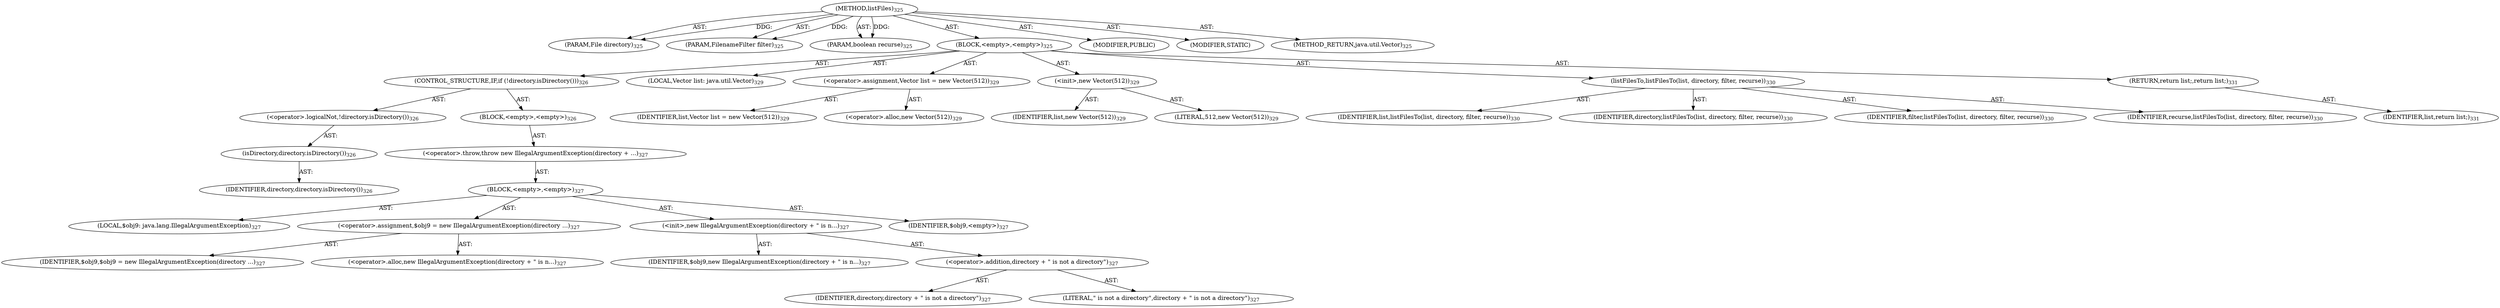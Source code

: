 digraph "listFiles" {  
"111669149718" [label = <(METHOD,listFiles)<SUB>325</SUB>> ]
"115964117020" [label = <(PARAM,File directory)<SUB>325</SUB>> ]
"115964117021" [label = <(PARAM,FilenameFilter filter)<SUB>325</SUB>> ]
"115964117022" [label = <(PARAM,boolean recurse)<SUB>325</SUB>> ]
"25769803826" [label = <(BLOCK,&lt;empty&gt;,&lt;empty&gt;)<SUB>325</SUB>> ]
"47244640275" [label = <(CONTROL_STRUCTURE,IF,if (!directory.isDirectory()))<SUB>326</SUB>> ]
"30064771289" [label = <(&lt;operator&gt;.logicalNot,!directory.isDirectory())<SUB>326</SUB>> ]
"30064771290" [label = <(isDirectory,directory.isDirectory())<SUB>326</SUB>> ]
"68719476925" [label = <(IDENTIFIER,directory,directory.isDirectory())<SUB>326</SUB>> ]
"25769803827" [label = <(BLOCK,&lt;empty&gt;,&lt;empty&gt;)<SUB>326</SUB>> ]
"30064771291" [label = <(&lt;operator&gt;.throw,throw new IllegalArgumentException(directory + ...)<SUB>327</SUB>> ]
"25769803828" [label = <(BLOCK,&lt;empty&gt;,&lt;empty&gt;)<SUB>327</SUB>> ]
"94489280553" [label = <(LOCAL,$obj9: java.lang.IllegalArgumentException)<SUB>327</SUB>> ]
"30064771292" [label = <(&lt;operator&gt;.assignment,$obj9 = new IllegalArgumentException(directory ...)<SUB>327</SUB>> ]
"68719476926" [label = <(IDENTIFIER,$obj9,$obj9 = new IllegalArgumentException(directory ...)<SUB>327</SUB>> ]
"30064771293" [label = <(&lt;operator&gt;.alloc,new IllegalArgumentException(directory + &quot; is n...)<SUB>327</SUB>> ]
"30064771294" [label = <(&lt;init&gt;,new IllegalArgumentException(directory + &quot; is n...)<SUB>327</SUB>> ]
"68719476927" [label = <(IDENTIFIER,$obj9,new IllegalArgumentException(directory + &quot; is n...)<SUB>327</SUB>> ]
"30064771295" [label = <(&lt;operator&gt;.addition,directory + &quot; is not a directory&quot;)<SUB>327</SUB>> ]
"68719476928" [label = <(IDENTIFIER,directory,directory + &quot; is not a directory&quot;)<SUB>327</SUB>> ]
"90194313239" [label = <(LITERAL,&quot; is not a directory&quot;,directory + &quot; is not a directory&quot;)<SUB>327</SUB>> ]
"68719476929" [label = <(IDENTIFIER,$obj9,&lt;empty&gt;)<SUB>327</SUB>> ]
"94489280554" [label = <(LOCAL,Vector list: java.util.Vector)<SUB>329</SUB>> ]
"30064771296" [label = <(&lt;operator&gt;.assignment,Vector list = new Vector(512))<SUB>329</SUB>> ]
"68719476930" [label = <(IDENTIFIER,list,Vector list = new Vector(512))<SUB>329</SUB>> ]
"30064771297" [label = <(&lt;operator&gt;.alloc,new Vector(512))<SUB>329</SUB>> ]
"30064771298" [label = <(&lt;init&gt;,new Vector(512))<SUB>329</SUB>> ]
"68719476931" [label = <(IDENTIFIER,list,new Vector(512))<SUB>329</SUB>> ]
"90194313240" [label = <(LITERAL,512,new Vector(512))<SUB>329</SUB>> ]
"30064771299" [label = <(listFilesTo,listFilesTo(list, directory, filter, recurse))<SUB>330</SUB>> ]
"68719476932" [label = <(IDENTIFIER,list,listFilesTo(list, directory, filter, recurse))<SUB>330</SUB>> ]
"68719476933" [label = <(IDENTIFIER,directory,listFilesTo(list, directory, filter, recurse))<SUB>330</SUB>> ]
"68719476934" [label = <(IDENTIFIER,filter,listFilesTo(list, directory, filter, recurse))<SUB>330</SUB>> ]
"68719476935" [label = <(IDENTIFIER,recurse,listFilesTo(list, directory, filter, recurse))<SUB>330</SUB>> ]
"146028888078" [label = <(RETURN,return list;,return list;)<SUB>331</SUB>> ]
"68719476936" [label = <(IDENTIFIER,list,return list;)<SUB>331</SUB>> ]
"133143986232" [label = <(MODIFIER,PUBLIC)> ]
"133143986233" [label = <(MODIFIER,STATIC)> ]
"128849018902" [label = <(METHOD_RETURN,java.util.Vector)<SUB>325</SUB>> ]
  "111669149718" -> "115964117020"  [ label = "AST: "] 
  "111669149718" -> "115964117021"  [ label = "AST: "] 
  "111669149718" -> "115964117022"  [ label = "AST: "] 
  "111669149718" -> "25769803826"  [ label = "AST: "] 
  "111669149718" -> "133143986232"  [ label = "AST: "] 
  "111669149718" -> "133143986233"  [ label = "AST: "] 
  "111669149718" -> "128849018902"  [ label = "AST: "] 
  "25769803826" -> "47244640275"  [ label = "AST: "] 
  "25769803826" -> "94489280554"  [ label = "AST: "] 
  "25769803826" -> "30064771296"  [ label = "AST: "] 
  "25769803826" -> "30064771298"  [ label = "AST: "] 
  "25769803826" -> "30064771299"  [ label = "AST: "] 
  "25769803826" -> "146028888078"  [ label = "AST: "] 
  "47244640275" -> "30064771289"  [ label = "AST: "] 
  "47244640275" -> "25769803827"  [ label = "AST: "] 
  "30064771289" -> "30064771290"  [ label = "AST: "] 
  "30064771290" -> "68719476925"  [ label = "AST: "] 
  "25769803827" -> "30064771291"  [ label = "AST: "] 
  "30064771291" -> "25769803828"  [ label = "AST: "] 
  "25769803828" -> "94489280553"  [ label = "AST: "] 
  "25769803828" -> "30064771292"  [ label = "AST: "] 
  "25769803828" -> "30064771294"  [ label = "AST: "] 
  "25769803828" -> "68719476929"  [ label = "AST: "] 
  "30064771292" -> "68719476926"  [ label = "AST: "] 
  "30064771292" -> "30064771293"  [ label = "AST: "] 
  "30064771294" -> "68719476927"  [ label = "AST: "] 
  "30064771294" -> "30064771295"  [ label = "AST: "] 
  "30064771295" -> "68719476928"  [ label = "AST: "] 
  "30064771295" -> "90194313239"  [ label = "AST: "] 
  "30064771296" -> "68719476930"  [ label = "AST: "] 
  "30064771296" -> "30064771297"  [ label = "AST: "] 
  "30064771298" -> "68719476931"  [ label = "AST: "] 
  "30064771298" -> "90194313240"  [ label = "AST: "] 
  "30064771299" -> "68719476932"  [ label = "AST: "] 
  "30064771299" -> "68719476933"  [ label = "AST: "] 
  "30064771299" -> "68719476934"  [ label = "AST: "] 
  "30064771299" -> "68719476935"  [ label = "AST: "] 
  "146028888078" -> "68719476936"  [ label = "AST: "] 
  "111669149718" -> "115964117020"  [ label = "DDG: "] 
  "111669149718" -> "115964117021"  [ label = "DDG: "] 
  "111669149718" -> "115964117022"  [ label = "DDG: "] 
}
